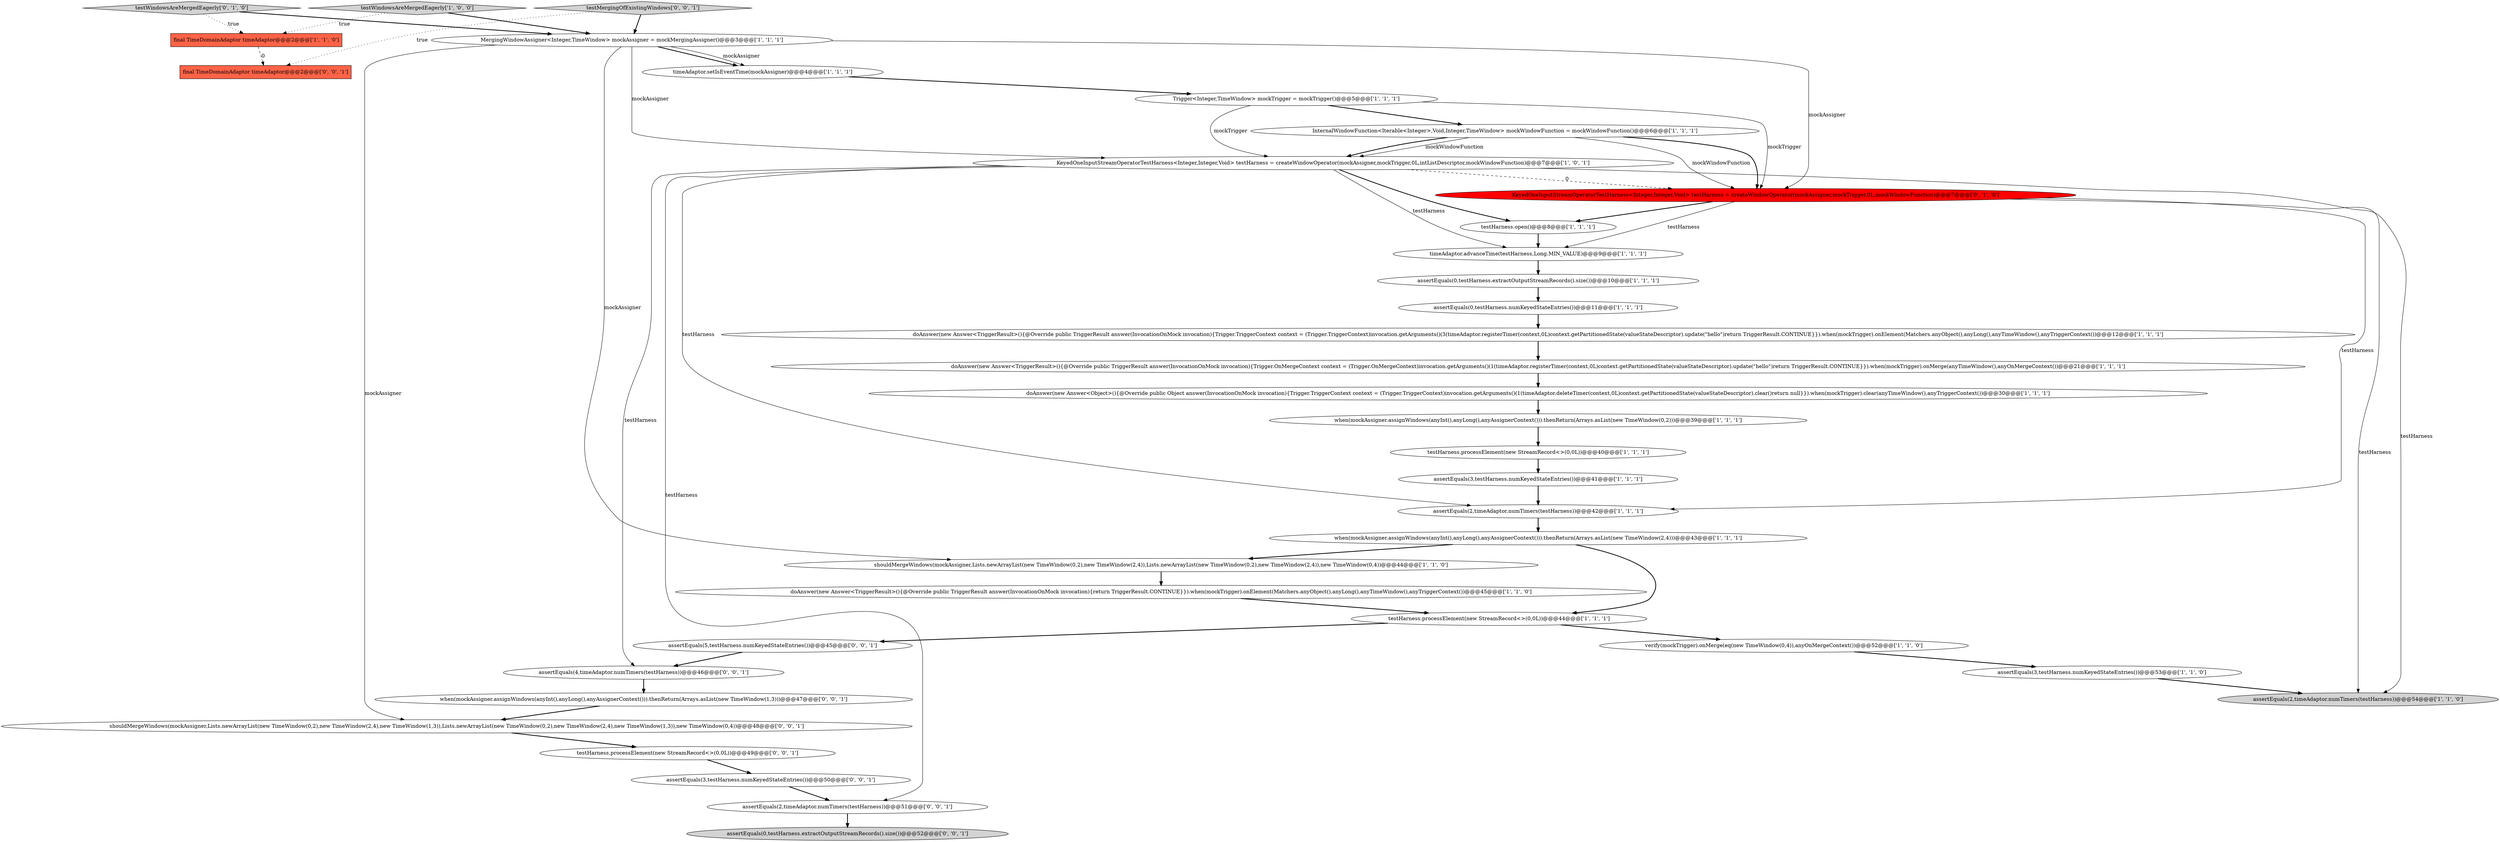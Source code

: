 digraph {
3 [style = filled, label = "doAnswer(new Answer<TriggerResult>(){@Override public TriggerResult answer(InvocationOnMock invocation){return TriggerResult.CONTINUE}}).when(mockTrigger).onElement(Matchers.anyObject(),anyLong(),anyTimeWindow(),anyTriggerContext())@@@45@@@['1', '1', '0']", fillcolor = white, shape = ellipse image = "AAA0AAABBB1BBB"];
36 [style = filled, label = "testMergingOfExistingWindows['0', '0', '1']", fillcolor = lightgray, shape = diamond image = "AAA0AAABBB3BBB"];
2 [style = filled, label = "doAnswer(new Answer<TriggerResult>(){@Override public TriggerResult answer(InvocationOnMock invocation){Trigger.TriggerContext context = (Trigger.TriggerContext)invocation.getArguments()(3(timeAdaptor.registerTimer(context,0L)context.getPartitionedState(valueStateDescriptor).update(\"hello\")return TriggerResult.CONTINUE}}).when(mockTrigger).onElement(Matchers.anyObject(),anyLong(),anyTimeWindow(),anyTriggerContext())@@@12@@@['1', '1', '1']", fillcolor = white, shape = ellipse image = "AAA0AAABBB1BBB"];
12 [style = filled, label = "assertEquals(3,testHarness.numKeyedStateEntries())@@@53@@@['1', '1', '0']", fillcolor = white, shape = ellipse image = "AAA0AAABBB1BBB"];
31 [style = filled, label = "assertEquals(3,testHarness.numKeyedStateEntries())@@@50@@@['0', '0', '1']", fillcolor = white, shape = ellipse image = "AAA0AAABBB3BBB"];
8 [style = filled, label = "final TimeDomainAdaptor timeAdaptor@@@2@@@['1', '1', '0']", fillcolor = tomato, shape = box image = "AAA0AAABBB1BBB"];
35 [style = filled, label = "assertEquals(4,timeAdaptor.numTimers(testHarness))@@@46@@@['0', '0', '1']", fillcolor = white, shape = ellipse image = "AAA0AAABBB3BBB"];
0 [style = filled, label = "assertEquals(3,testHarness.numKeyedStateEntries())@@@41@@@['1', '1', '1']", fillcolor = white, shape = ellipse image = "AAA0AAABBB1BBB"];
28 [style = filled, label = "assertEquals(5,testHarness.numKeyedStateEntries())@@@45@@@['0', '0', '1']", fillcolor = white, shape = ellipse image = "AAA0AAABBB3BBB"];
34 [style = filled, label = "when(mockAssigner.assignWindows(anyInt(),anyLong(),anyAssignerContext())).thenReturn(Arrays.asList(new TimeWindow(1,3)))@@@47@@@['0', '0', '1']", fillcolor = white, shape = ellipse image = "AAA0AAABBB3BBB"];
7 [style = filled, label = "testWindowsAreMergedEagerly['1', '0', '0']", fillcolor = lightgray, shape = diamond image = "AAA0AAABBB1BBB"];
18 [style = filled, label = "when(mockAssigner.assignWindows(anyInt(),anyLong(),anyAssignerContext())).thenReturn(Arrays.asList(new TimeWindow(0,2)))@@@39@@@['1', '1', '1']", fillcolor = white, shape = ellipse image = "AAA0AAABBB1BBB"];
23 [style = filled, label = "timeAdaptor.setIsEventTime(mockAssigner)@@@4@@@['1', '1', '1']", fillcolor = white, shape = ellipse image = "AAA0AAABBB1BBB"];
25 [style = filled, label = "testWindowsAreMergedEagerly['0', '1', '0']", fillcolor = lightgray, shape = diamond image = "AAA0AAABBB2BBB"];
26 [style = filled, label = "KeyedOneInputStreamOperatorTestHarness<Integer,Integer,Void> testHarness = createWindowOperator(mockAssigner,mockTrigger,0L,mockWindowFunction)@@@7@@@['0', '1', '0']", fillcolor = red, shape = ellipse image = "AAA1AAABBB2BBB"];
30 [style = filled, label = "assertEquals(0,testHarness.extractOutputStreamRecords().size())@@@52@@@['0', '0', '1']", fillcolor = lightgray, shape = ellipse image = "AAA0AAABBB3BBB"];
16 [style = filled, label = "KeyedOneInputStreamOperatorTestHarness<Integer,Integer,Void> testHarness = createWindowOperator(mockAssigner,mockTrigger,0L,intListDescriptor,mockWindowFunction)@@@7@@@['1', '0', '1']", fillcolor = white, shape = ellipse image = "AAA0AAABBB1BBB"];
22 [style = filled, label = "doAnswer(new Answer<TriggerResult>(){@Override public TriggerResult answer(InvocationOnMock invocation){Trigger.OnMergeContext context = (Trigger.OnMergeContext)invocation.getArguments()(1(timeAdaptor.registerTimer(context,0L)context.getPartitionedState(valueStateDescriptor).update(\"hello\")return TriggerResult.CONTINUE}}).when(mockTrigger).onMerge(anyTimeWindow(),anyOnMergeContext())@@@21@@@['1', '1', '1']", fillcolor = white, shape = ellipse image = "AAA0AAABBB1BBB"];
13 [style = filled, label = "InternalWindowFunction<Iterable<Integer>,Void,Integer,TimeWindow> mockWindowFunction = mockWindowFunction()@@@6@@@['1', '1', '1']", fillcolor = white, shape = ellipse image = "AAA0AAABBB1BBB"];
5 [style = filled, label = "testHarness.processElement(new StreamRecord<>(0,0L))@@@40@@@['1', '1', '1']", fillcolor = white, shape = ellipse image = "AAA0AAABBB1BBB"];
15 [style = filled, label = "Trigger<Integer,TimeWindow> mockTrigger = mockTrigger()@@@5@@@['1', '1', '1']", fillcolor = white, shape = ellipse image = "AAA0AAABBB1BBB"];
32 [style = filled, label = "testHarness.processElement(new StreamRecord<>(0,0L))@@@49@@@['0', '0', '1']", fillcolor = white, shape = ellipse image = "AAA0AAABBB3BBB"];
19 [style = filled, label = "doAnswer(new Answer<Object>(){@Override public Object answer(InvocationOnMock invocation){Trigger.TriggerContext context = (Trigger.TriggerContext)invocation.getArguments()(1(timeAdaptor.deleteTimer(context,0L)context.getPartitionedState(valueStateDescriptor).clear()return null}}).when(mockTrigger).clear(anyTimeWindow(),anyTriggerContext())@@@30@@@['1', '1', '1']", fillcolor = white, shape = ellipse image = "AAA0AAABBB1BBB"];
10 [style = filled, label = "assertEquals(0,testHarness.extractOutputStreamRecords().size())@@@10@@@['1', '1', '1']", fillcolor = white, shape = ellipse image = "AAA0AAABBB1BBB"];
24 [style = filled, label = "testHarness.processElement(new StreamRecord<>(0,0L))@@@44@@@['1', '1', '1']", fillcolor = white, shape = ellipse image = "AAA0AAABBB1BBB"];
14 [style = filled, label = "timeAdaptor.advanceTime(testHarness,Long.MIN_VALUE)@@@9@@@['1', '1', '1']", fillcolor = white, shape = ellipse image = "AAA0AAABBB1BBB"];
4 [style = filled, label = "assertEquals(0,testHarness.numKeyedStateEntries())@@@11@@@['1', '1', '1']", fillcolor = white, shape = ellipse image = "AAA0AAABBB1BBB"];
33 [style = filled, label = "shouldMergeWindows(mockAssigner,Lists.newArrayList(new TimeWindow(0,2),new TimeWindow(2,4),new TimeWindow(1,3)),Lists.newArrayList(new TimeWindow(0,2),new TimeWindow(2,4),new TimeWindow(1,3)),new TimeWindow(0,4))@@@48@@@['0', '0', '1']", fillcolor = white, shape = ellipse image = "AAA0AAABBB3BBB"];
1 [style = filled, label = "assertEquals(2,timeAdaptor.numTimers(testHarness))@@@54@@@['1', '1', '0']", fillcolor = lightgray, shape = ellipse image = "AAA0AAABBB1BBB"];
20 [style = filled, label = "testHarness.open()@@@8@@@['1', '1', '1']", fillcolor = white, shape = ellipse image = "AAA0AAABBB1BBB"];
6 [style = filled, label = "MergingWindowAssigner<Integer,TimeWindow> mockAssigner = mockMergingAssigner()@@@3@@@['1', '1', '1']", fillcolor = white, shape = ellipse image = "AAA0AAABBB1BBB"];
17 [style = filled, label = "assertEquals(2,timeAdaptor.numTimers(testHarness))@@@42@@@['1', '1', '1']", fillcolor = white, shape = ellipse image = "AAA0AAABBB1BBB"];
11 [style = filled, label = "when(mockAssigner.assignWindows(anyInt(),anyLong(),anyAssignerContext())).thenReturn(Arrays.asList(new TimeWindow(2,4)))@@@43@@@['1', '1', '1']", fillcolor = white, shape = ellipse image = "AAA0AAABBB1BBB"];
29 [style = filled, label = "assertEquals(2,timeAdaptor.numTimers(testHarness))@@@51@@@['0', '0', '1']", fillcolor = white, shape = ellipse image = "AAA0AAABBB3BBB"];
9 [style = filled, label = "shouldMergeWindows(mockAssigner,Lists.newArrayList(new TimeWindow(0,2),new TimeWindow(2,4)),Lists.newArrayList(new TimeWindow(0,2),new TimeWindow(2,4)),new TimeWindow(0,4))@@@44@@@['1', '1', '0']", fillcolor = white, shape = ellipse image = "AAA0AAABBB1BBB"];
21 [style = filled, label = "verify(mockTrigger).onMerge(eq(new TimeWindow(0,4)),anyOnMergeContext())@@@52@@@['1', '1', '0']", fillcolor = white, shape = ellipse image = "AAA0AAABBB1BBB"];
27 [style = filled, label = "final TimeDomainAdaptor timeAdaptor@@@2@@@['0', '0', '1']", fillcolor = tomato, shape = box image = "AAA0AAABBB3BBB"];
36->6 [style = bold, label=""];
16->17 [style = solid, label="testHarness"];
24->28 [style = bold, label=""];
15->13 [style = bold, label=""];
19->18 [style = bold, label=""];
36->27 [style = dotted, label="true"];
22->19 [style = bold, label=""];
3->24 [style = bold, label=""];
29->30 [style = bold, label=""];
6->33 [style = solid, label="mockAssigner"];
0->17 [style = bold, label=""];
13->16 [style = solid, label="mockWindowFunction"];
6->23 [style = bold, label=""];
6->16 [style = solid, label="mockAssigner"];
13->26 [style = solid, label="mockWindowFunction"];
16->1 [style = solid, label="testHarness"];
23->15 [style = bold, label=""];
15->26 [style = solid, label="mockTrigger"];
26->14 [style = solid, label="testHarness"];
34->33 [style = bold, label=""];
14->10 [style = bold, label=""];
31->29 [style = bold, label=""];
16->29 [style = solid, label="testHarness"];
6->26 [style = solid, label="mockAssigner"];
26->1 [style = solid, label="testHarness"];
20->14 [style = bold, label=""];
4->2 [style = bold, label=""];
25->6 [style = bold, label=""];
11->9 [style = bold, label=""];
12->1 [style = bold, label=""];
26->17 [style = solid, label="testHarness"];
11->24 [style = bold, label=""];
25->8 [style = dotted, label="true"];
13->16 [style = bold, label=""];
16->35 [style = solid, label="testHarness"];
21->12 [style = bold, label=""];
6->23 [style = solid, label="mockAssigner"];
16->26 [style = dashed, label="0"];
28->35 [style = bold, label=""];
6->9 [style = solid, label="mockAssigner"];
5->0 [style = bold, label=""];
24->21 [style = bold, label=""];
13->26 [style = bold, label=""];
18->5 [style = bold, label=""];
7->6 [style = bold, label=""];
10->4 [style = bold, label=""];
9->3 [style = bold, label=""];
8->27 [style = dashed, label="0"];
33->32 [style = bold, label=""];
15->16 [style = solid, label="mockTrigger"];
16->14 [style = solid, label="testHarness"];
2->22 [style = bold, label=""];
35->34 [style = bold, label=""];
7->8 [style = dotted, label="true"];
16->20 [style = bold, label=""];
32->31 [style = bold, label=""];
26->20 [style = bold, label=""];
17->11 [style = bold, label=""];
}
